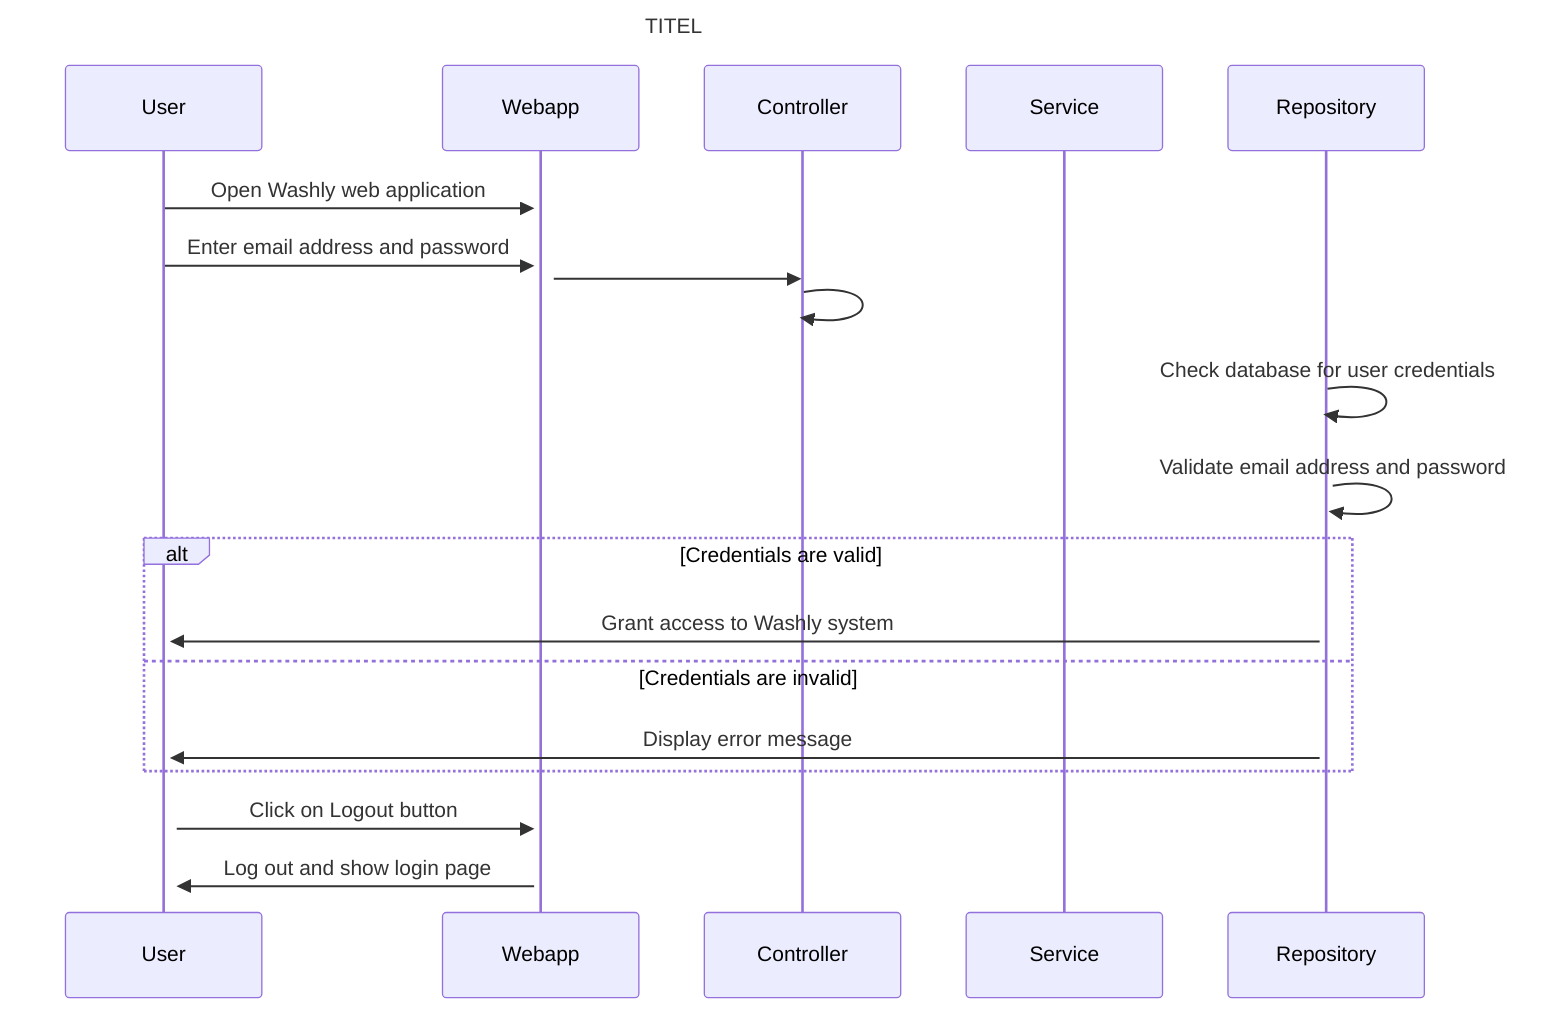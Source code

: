 ---
title: TITEL
---

sequenceDiagram
%% https://mermaid.js.org/syntax/sequenceDiagram.html#sequence-diagrams
    participant User
    participant Webapp
    participant Controller
    participant Service
    participant Repository

    User->>+Webapp: Open Washly web application
    User->>+Webapp: Enter email address and password
    Webapp->>Controller: 
    Controller->>Controller: 
    Repository->>+Repository: Check database for user credentials
    Repository->>+Repository: Validate email address and password
    
    %% %% https://mermaid.js.org/syntax/sequenceDiagram.html#sequence-diagrams
    alt Credentials are valid
        Repository->>+User: Grant access to Washly system
    else Credentials are invalid
        Repository->>+User: Display error message
    end
    User->>+Webapp: Click on Logout button
    Webapp->>+User: Log out and show login page